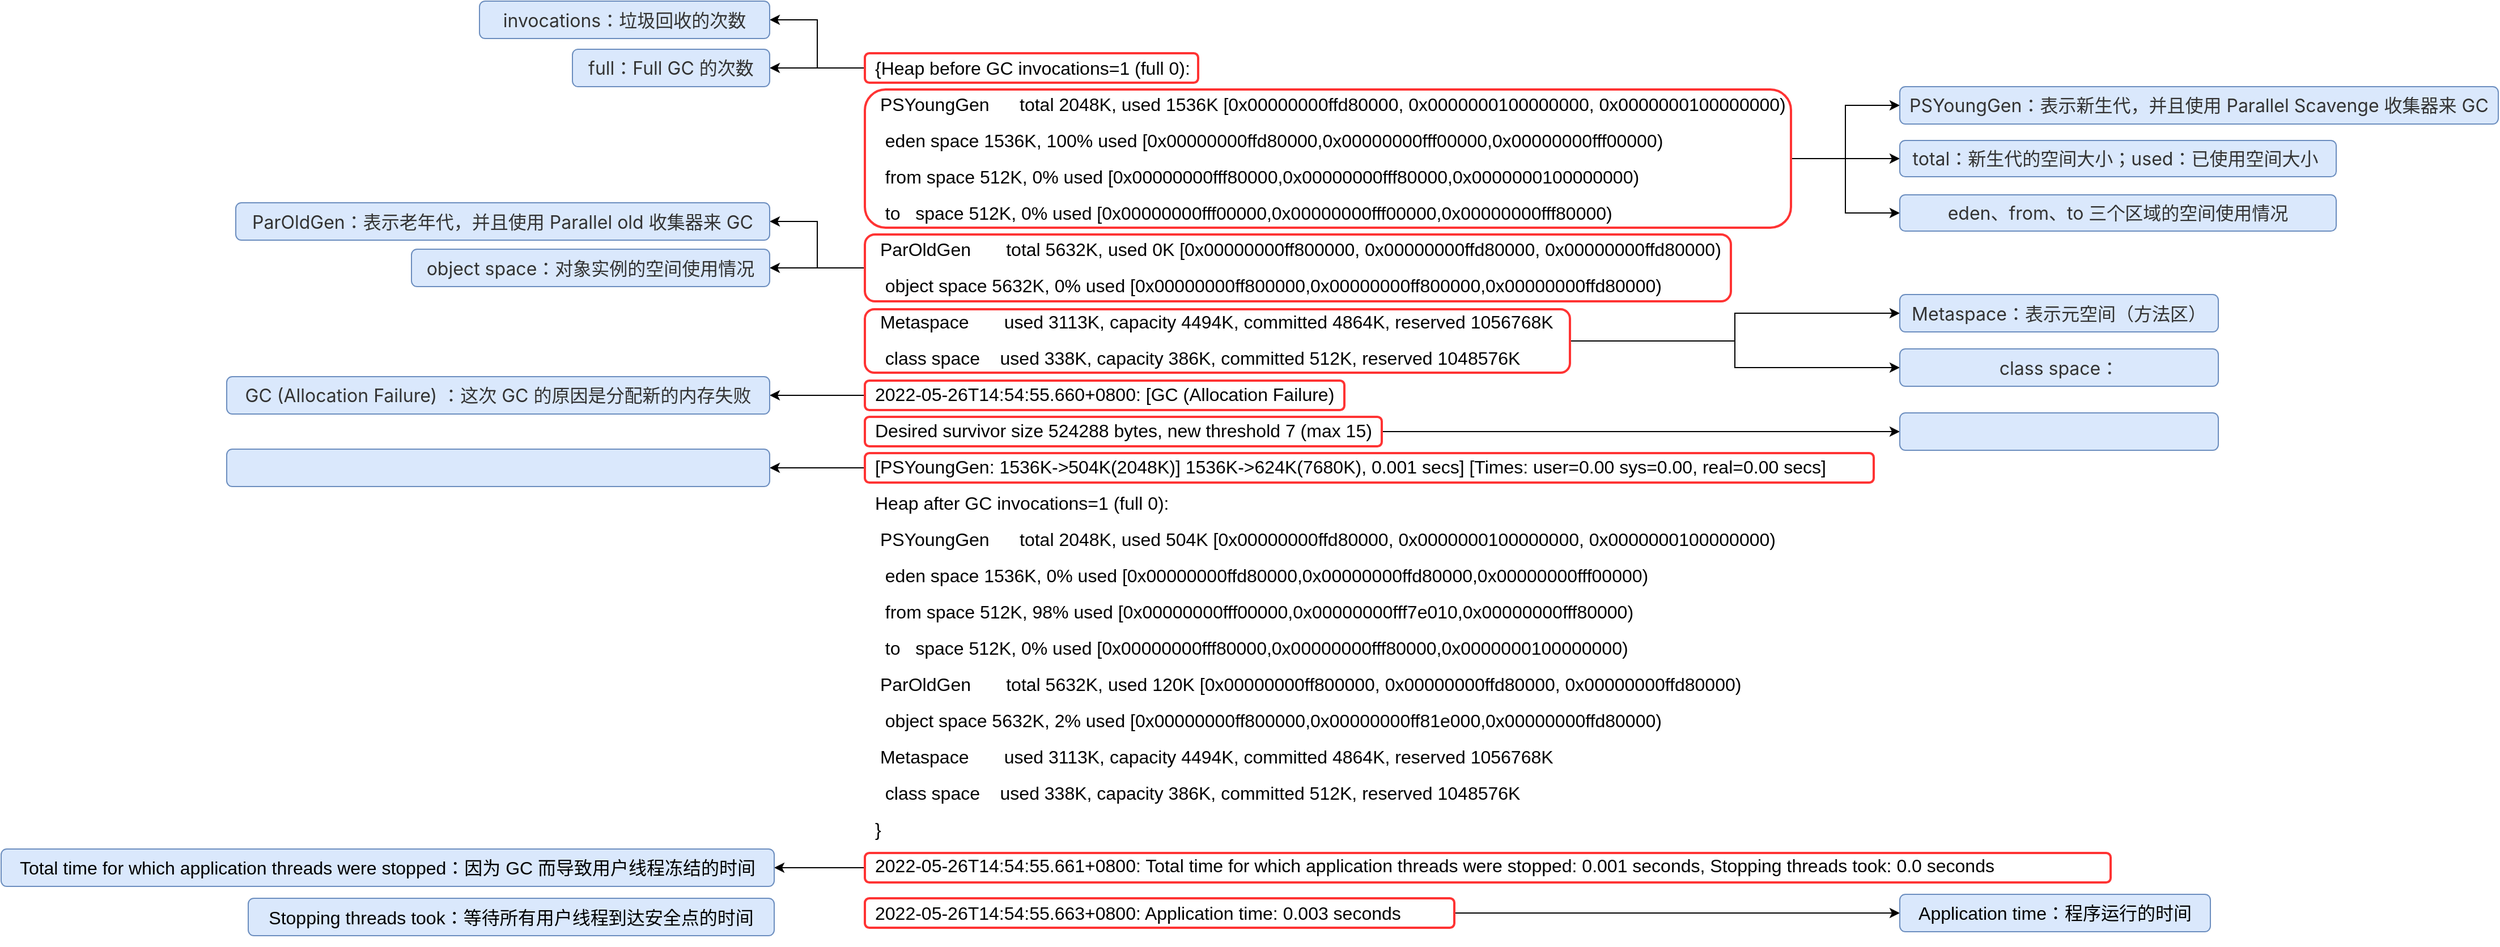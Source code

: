 <mxfile version="18.1.2" type="github">
  <diagram id="NlRJxYW8UpilXBL_nWnW" name="Page-1">
    <mxGraphModel dx="2130" dy="727" grid="0" gridSize="10" guides="1" tooltips="1" connect="1" arrows="1" fold="1" page="1" pageScale="1" pageWidth="827" pageHeight="1169" math="0" shadow="0">
      <root>
        <mxCell id="0" />
        <mxCell id="1" parent="0" />
        <mxCell id="u_Nbogl8nR4eLy22-XEc-3" value="&lt;p style=&quot;line-height: 2;&quot;&gt;&lt;span style=&quot;background-color: initial;&quot;&gt;{Heap before GC invocations=1 (full 0):&lt;/span&gt;&lt;br&gt;&lt;span style=&quot;background-color: initial;&quot;&gt;&amp;nbsp;PSYoungGen&amp;nbsp; &amp;nbsp; &amp;nbsp; total 2048K, used 1536K [0x00000000ffd80000, 0x0000000100000000, 0x0000000100000000)&lt;/span&gt;&lt;br&gt;&lt;span style=&quot;background-color: initial;&quot;&gt;&amp;nbsp; eden space 1536K, 100% used [0x00000000ffd80000,0x00000000fff00000,0x00000000fff00000)&lt;/span&gt;&lt;br&gt;&lt;span style=&quot;background-color: initial;&quot;&gt;&amp;nbsp; from space 512K, 0% used [0x00000000fff80000,0x00000000fff80000,0x0000000100000000)&lt;/span&gt;&lt;br&gt;&lt;span style=&quot;background-color: initial;&quot;&gt;&amp;nbsp; to&amp;nbsp; &amp;nbsp;space 512K, 0% used [0x00000000fff00000,0x00000000fff00000,0x00000000fff80000)&lt;/span&gt;&lt;br&gt;&lt;span style=&quot;background-color: initial;&quot;&gt;&amp;nbsp;ParOldGen&amp;nbsp; &amp;nbsp; &amp;nbsp; &amp;nbsp;total 5632K, used 0K [0x00000000ff800000, 0x00000000ffd80000, 0x00000000ffd80000)&lt;/span&gt;&lt;br&gt;&lt;span style=&quot;background-color: initial;&quot;&gt;&amp;nbsp; object space 5632K, 0% used [0x00000000ff800000,0x00000000ff800000,0x00000000ffd80000)&lt;/span&gt;&lt;br&gt;&lt;span style=&quot;background-color: initial;&quot;&gt;&amp;nbsp;Metaspace&amp;nbsp; &amp;nbsp; &amp;nbsp; &amp;nbsp;used 3113K, capacity 4494K, committed 4864K, reserved 1056768K&lt;/span&gt;&lt;br&gt;&lt;span style=&quot;background-color: initial;&quot;&gt;&amp;nbsp; class space&amp;nbsp; &amp;nbsp; used 338K, capacity 386K, committed 512K, reserved 1048576K&lt;/span&gt;&lt;br&gt;&lt;span style=&quot;background-color: initial;&quot;&gt;2022-05-26T14:54:55.660+0800: [GC (Allocation Failure)&amp;nbsp;&lt;/span&gt;&lt;br&gt;&lt;span style=&quot;background-color: initial;&quot;&gt;Desired survivor size 524288 bytes, new threshold 7 (max 15)&lt;/span&gt;&lt;br&gt;&lt;span style=&quot;background-color: initial;&quot;&gt;[PSYoungGen: 1536K-&amp;gt;504K(2048K)] 1536K-&amp;gt;624K(7680K), 0.001 secs] [Times: user=0.00 sys=0.00, real=0.00 secs]&amp;nbsp;&lt;/span&gt;&lt;br&gt;&lt;span style=&quot;background-color: initial;&quot;&gt;Heap after GC invocations=1 (full 0):&lt;/span&gt;&lt;br&gt;&lt;span style=&quot;background-color: initial;&quot;&gt;&amp;nbsp;PSYoungGen&amp;nbsp; &amp;nbsp; &amp;nbsp; total 2048K, used 504K [0x00000000ffd80000, 0x0000000100000000, 0x0000000100000000)&lt;/span&gt;&lt;br&gt;&lt;span style=&quot;background-color: initial;&quot;&gt;&amp;nbsp; eden space 1536K, 0% used [0x00000000ffd80000,0x00000000ffd80000,0x00000000fff00000)&lt;/span&gt;&lt;br&gt;&lt;span style=&quot;background-color: initial;&quot;&gt;&amp;nbsp; from space 512K, 98% used [0x00000000fff00000,0x00000000fff7e010,0x00000000fff80000)&lt;/span&gt;&lt;br&gt;&lt;span style=&quot;background-color: initial;&quot;&gt;&amp;nbsp; to&amp;nbsp; &amp;nbsp;space 512K, 0% used [0x00000000fff80000,0x00000000fff80000,0x0000000100000000)&lt;/span&gt;&lt;br&gt;&lt;span style=&quot;background-color: initial;&quot;&gt;&amp;nbsp;ParOldGen&amp;nbsp; &amp;nbsp; &amp;nbsp; &amp;nbsp;total 5632K, used 120K [0x00000000ff800000, 0x00000000ffd80000, 0x00000000ffd80000)&lt;/span&gt;&lt;br&gt;&lt;span style=&quot;background-color: initial;&quot;&gt;&amp;nbsp; object space 5632K, 2% used [0x00000000ff800000,0x00000000ff81e000,0x00000000ffd80000)&lt;/span&gt;&lt;br&gt;&lt;span style=&quot;background-color: initial;&quot;&gt;&amp;nbsp;Metaspace&amp;nbsp; &amp;nbsp; &amp;nbsp; &amp;nbsp;used 3113K, capacity 4494K, committed 4864K, reserved 1056768K&lt;/span&gt;&lt;br&gt;&lt;span style=&quot;background-color: initial;&quot;&gt;&amp;nbsp; class space&amp;nbsp; &amp;nbsp; used 338K, capacity 386K, committed 512K, reserved 1048576K&lt;/span&gt;&lt;br&gt;&lt;span style=&quot;background-color: initial;&quot;&gt;}&lt;/span&gt;&lt;br&gt;&lt;span style=&quot;background-color: initial;&quot;&gt;2022-05-26T14:54:55.661+0800: Total time for which application threads were stopped: 0.001 seconds, Stopping threads took: 0.0 seconds&lt;/span&gt;&lt;br&gt;&lt;/p&gt;&lt;div style=&quot;&quot;&gt;&lt;font style=&quot;font-size: 16px;&quot;&gt;2022-05-26T14:54:55.663+0800: Application time: 0.003 seconds&lt;/font&gt;&lt;/div&gt;&lt;p&gt;&lt;/p&gt;" style="text;html=1;align=left;verticalAlign=middle;resizable=0;points=[];autosize=1;strokeColor=none;fillColor=none;fontSize=16;" vertex="1" parent="1">
          <mxGeometry x="181" y="93" width="1090" height="810" as="geometry" />
        </mxCell>
        <mxCell id="u_Nbogl8nR4eLy22-XEc-8" style="edgeStyle=orthogonalEdgeStyle;rounded=0;orthogonalLoop=1;jettySize=auto;html=1;entryX=1;entryY=0.5;entryDx=0;entryDy=0;fontSize=16;" edge="1" parent="1" source="u_Nbogl8nR4eLy22-XEc-6" target="u_Nbogl8nR4eLy22-XEc-7">
          <mxGeometry relative="1" as="geometry" />
        </mxCell>
        <mxCell id="u_Nbogl8nR4eLy22-XEc-10" value="" style="edgeStyle=orthogonalEdgeStyle;rounded=0;orthogonalLoop=1;jettySize=auto;html=1;fontSize=16;entryX=1;entryY=0.5;entryDx=0;entryDy=0;" edge="1" parent="1" source="u_Nbogl8nR4eLy22-XEc-6" target="u_Nbogl8nR4eLy22-XEc-9">
          <mxGeometry relative="1" as="geometry" />
        </mxCell>
        <mxCell id="u_Nbogl8nR4eLy22-XEc-6" value="" style="rounded=1;whiteSpace=wrap;html=1;fontSize=16;fillColor=none;strokeWidth=2;strokeColor=#FF3333;" vertex="1" parent="1">
          <mxGeometry x="174" y="115" width="294" height="26" as="geometry" />
        </mxCell>
        <mxCell id="u_Nbogl8nR4eLy22-XEc-7" value="&lt;div style=&quot;text-align: start;&quot;&gt;&lt;span style=&quot;background-color: initial;&quot;&gt;&lt;font face=&quot;-apple-system, system-ui, Segoe UI, Roboto, Ubuntu, Cantarell, Noto Sans, sans-serif, BlinkMacSystemFont, Helvetica Neue, PingFang SC, Hiragino Sans GB, Microsoft YaHei, Arial&quot; color=&quot;#333333&quot;&gt;invocations：垃圾回收的次数&lt;/font&gt;&lt;/span&gt;&lt;/div&gt;" style="rounded=1;whiteSpace=wrap;html=1;fontSize=16;strokeColor=#6c8ebf;strokeWidth=1;fillColor=#dae8fc;" vertex="1" parent="1">
          <mxGeometry x="-166" y="69" width="256" height="33" as="geometry" />
        </mxCell>
        <mxCell id="u_Nbogl8nR4eLy22-XEc-9" value="&lt;div style=&quot;text-align: start;&quot;&gt;&lt;span style=&quot;background-color: initial;&quot;&gt;&lt;font face=&quot;-apple-system, system-ui, Segoe UI, Roboto, Ubuntu, Cantarell, Noto Sans, sans-serif, BlinkMacSystemFont, Helvetica Neue, PingFang SC, Hiragino Sans GB, Microsoft YaHei, Arial&quot; color=&quot;#333333&quot;&gt;full：Full GC 的次数&lt;/font&gt;&lt;/span&gt;&lt;/div&gt;" style="rounded=1;whiteSpace=wrap;html=1;fontSize=16;strokeColor=#6c8ebf;strokeWidth=1;fillColor=#dae8fc;" vertex="1" parent="1">
          <mxGeometry x="-84" y="111.5" width="174" height="33" as="geometry" />
        </mxCell>
        <mxCell id="u_Nbogl8nR4eLy22-XEc-41" style="edgeStyle=orthogonalEdgeStyle;rounded=0;orthogonalLoop=1;jettySize=auto;html=1;fontSize=16;" edge="1" parent="1" source="u_Nbogl8nR4eLy22-XEc-11" target="u_Nbogl8nR4eLy22-XEc-39">
          <mxGeometry relative="1" as="geometry" />
        </mxCell>
        <mxCell id="u_Nbogl8nR4eLy22-XEc-42" style="edgeStyle=orthogonalEdgeStyle;rounded=0;orthogonalLoop=1;jettySize=auto;html=1;fontSize=16;" edge="1" parent="1" source="u_Nbogl8nR4eLy22-XEc-11" target="u_Nbogl8nR4eLy22-XEc-38">
          <mxGeometry relative="1" as="geometry" />
        </mxCell>
        <mxCell id="u_Nbogl8nR4eLy22-XEc-43" style="edgeStyle=orthogonalEdgeStyle;rounded=0;orthogonalLoop=1;jettySize=auto;html=1;fontSize=16;" edge="1" parent="1" source="u_Nbogl8nR4eLy22-XEc-11" target="u_Nbogl8nR4eLy22-XEc-40">
          <mxGeometry relative="1" as="geometry" />
        </mxCell>
        <mxCell id="u_Nbogl8nR4eLy22-XEc-11" value="" style="rounded=1;whiteSpace=wrap;html=1;fontSize=16;fillColor=none;strokeWidth=2;strokeColor=#FF3333;" vertex="1" parent="1">
          <mxGeometry x="174" y="147" width="817" height="122" as="geometry" />
        </mxCell>
        <mxCell id="u_Nbogl8nR4eLy22-XEc-25" style="edgeStyle=orthogonalEdgeStyle;rounded=0;orthogonalLoop=1;jettySize=auto;html=1;fontSize=16;" edge="1" parent="1" source="u_Nbogl8nR4eLy22-XEc-19" target="u_Nbogl8nR4eLy22-XEc-24">
          <mxGeometry relative="1" as="geometry" />
        </mxCell>
        <mxCell id="u_Nbogl8nR4eLy22-XEc-27" style="edgeStyle=orthogonalEdgeStyle;rounded=0;orthogonalLoop=1;jettySize=auto;html=1;fontSize=16;" edge="1" parent="1" source="u_Nbogl8nR4eLy22-XEc-19" target="u_Nbogl8nR4eLy22-XEc-26">
          <mxGeometry relative="1" as="geometry" />
        </mxCell>
        <mxCell id="u_Nbogl8nR4eLy22-XEc-19" value="" style="rounded=1;whiteSpace=wrap;html=1;fontSize=16;fillColor=none;strokeWidth=2;strokeColor=#FF3333;" vertex="1" parent="1">
          <mxGeometry x="174" y="275" width="764" height="59" as="geometry" />
        </mxCell>
        <mxCell id="u_Nbogl8nR4eLy22-XEc-48" style="edgeStyle=orthogonalEdgeStyle;rounded=0;orthogonalLoop=1;jettySize=auto;html=1;fontSize=16;" edge="1" parent="1" source="u_Nbogl8nR4eLy22-XEc-20" target="u_Nbogl8nR4eLy22-XEc-44">
          <mxGeometry relative="1" as="geometry" />
        </mxCell>
        <mxCell id="u_Nbogl8nR4eLy22-XEc-49" style="edgeStyle=orthogonalEdgeStyle;rounded=0;orthogonalLoop=1;jettySize=auto;html=1;fontSize=16;" edge="1" parent="1" source="u_Nbogl8nR4eLy22-XEc-20" target="u_Nbogl8nR4eLy22-XEc-45">
          <mxGeometry relative="1" as="geometry" />
        </mxCell>
        <mxCell id="u_Nbogl8nR4eLy22-XEc-20" value="" style="rounded=1;whiteSpace=wrap;html=1;fontSize=16;fillColor=none;strokeWidth=2;strokeColor=#FF3333;" vertex="1" parent="1">
          <mxGeometry x="174" y="341" width="622" height="56" as="geometry" />
        </mxCell>
        <mxCell id="u_Nbogl8nR4eLy22-XEc-34" style="edgeStyle=orthogonalEdgeStyle;rounded=0;orthogonalLoop=1;jettySize=auto;html=1;entryX=1;entryY=0.5;entryDx=0;entryDy=0;fontSize=16;" edge="1" parent="1" source="u_Nbogl8nR4eLy22-XEc-21" target="u_Nbogl8nR4eLy22-XEc-28">
          <mxGeometry relative="1" as="geometry" />
        </mxCell>
        <mxCell id="u_Nbogl8nR4eLy22-XEc-21" value="" style="rounded=1;whiteSpace=wrap;html=1;fontSize=16;fillColor=none;strokeWidth=2;strokeColor=#FF3333;" vertex="1" parent="1">
          <mxGeometry x="174" y="404" width="423" height="26" as="geometry" />
        </mxCell>
        <mxCell id="u_Nbogl8nR4eLy22-XEc-52" style="edgeStyle=orthogonalEdgeStyle;rounded=0;orthogonalLoop=1;jettySize=auto;html=1;fontSize=16;" edge="1" parent="1" source="u_Nbogl8nR4eLy22-XEc-22" target="u_Nbogl8nR4eLy22-XEc-51">
          <mxGeometry relative="1" as="geometry" />
        </mxCell>
        <mxCell id="u_Nbogl8nR4eLy22-XEc-22" value="" style="rounded=1;whiteSpace=wrap;html=1;fontSize=16;fillColor=none;strokeWidth=2;strokeColor=#FF3333;" vertex="1" parent="1">
          <mxGeometry x="174" y="436" width="456" height="26" as="geometry" />
        </mxCell>
        <mxCell id="u_Nbogl8nR4eLy22-XEc-54" style="edgeStyle=orthogonalEdgeStyle;rounded=0;orthogonalLoop=1;jettySize=auto;html=1;fontSize=16;" edge="1" parent="1" source="u_Nbogl8nR4eLy22-XEc-23" target="u_Nbogl8nR4eLy22-XEc-53">
          <mxGeometry relative="1" as="geometry" />
        </mxCell>
        <mxCell id="u_Nbogl8nR4eLy22-XEc-23" value="" style="rounded=1;whiteSpace=wrap;html=1;fontSize=16;fillColor=none;strokeWidth=2;strokeColor=#FF3333;" vertex="1" parent="1">
          <mxGeometry x="174" y="468" width="890" height="26" as="geometry" />
        </mxCell>
        <mxCell id="u_Nbogl8nR4eLy22-XEc-24" value="&lt;div style=&quot;text-align: start;&quot;&gt;&lt;span style=&quot;background-color: initial;&quot;&gt;&lt;font face=&quot;-apple-system, system-ui, Segoe UI, Roboto, Ubuntu, Cantarell, Noto Sans, sans-serif, BlinkMacSystemFont, Helvetica Neue, PingFang SC, Hiragino Sans GB, Microsoft YaHei, Arial&quot; color=&quot;#333333&quot;&gt;ParOldGen&lt;/font&gt;&lt;/span&gt;&lt;font style=&quot;background-color: initial;&quot; face=&quot;-apple-system, system-ui, Segoe UI, Roboto, Ubuntu, Cantarell, Noto Sans, sans-serif, BlinkMacSystemFont, Helvetica Neue, PingFang SC, Hiragino Sans GB, Microsoft YaHei, Arial&quot; color=&quot;#333333&quot;&gt;：表示老年代，&lt;/font&gt;&lt;span style=&quot;background-color: initial;&quot;&gt;&lt;font face=&quot;-apple-system, system-ui, Segoe UI, Roboto, Ubuntu, Cantarell, Noto Sans, sans-serif, BlinkMacSystemFont, Helvetica Neue, PingFang SC, Hiragino Sans GB, Microsoft YaHei, Arial&quot; color=&quot;#333333&quot;&gt;并且使用 Parallel old&amp;nbsp;收集器来 GC&lt;/font&gt;&lt;/span&gt;&lt;/div&gt;" style="rounded=1;whiteSpace=wrap;html=1;fontSize=16;strokeColor=#6c8ebf;strokeWidth=1;fillColor=#dae8fc;" vertex="1" parent="1">
          <mxGeometry x="-381" y="247" width="471" height="33" as="geometry" />
        </mxCell>
        <mxCell id="u_Nbogl8nR4eLy22-XEc-26" value="&lt;div style=&quot;text-align: start;&quot;&gt;&lt;font face=&quot;-apple-system, system-ui, Segoe UI, Roboto, Ubuntu, Cantarell, Noto Sans, sans-serif, BlinkMacSystemFont, Helvetica Neue, PingFang SC, Hiragino Sans GB, Microsoft YaHei, Arial&quot; color=&quot;#333333&quot;&gt;object space：对象实例的空间使用情况&lt;/font&gt;&lt;br&gt;&lt;/div&gt;" style="rounded=1;whiteSpace=wrap;html=1;fontSize=16;strokeColor=#6c8ebf;strokeWidth=1;fillColor=#dae8fc;" vertex="1" parent="1">
          <mxGeometry x="-226" y="288" width="316" height="33" as="geometry" />
        </mxCell>
        <mxCell id="u_Nbogl8nR4eLy22-XEc-28" value="&lt;div style=&quot;text-align: start;&quot;&gt;&lt;span style=&quot;background-color: initial;&quot;&gt;&lt;font face=&quot;-apple-system, system-ui, Segoe UI, Roboto, Ubuntu, Cantarell, Noto Sans, sans-serif, BlinkMacSystemFont, Helvetica Neue, PingFang SC, Hiragino Sans GB, Microsoft YaHei, Arial&quot; color=&quot;#333333&quot;&gt;GC (Allocation Failure) ：&lt;/font&gt;&lt;/span&gt;&lt;span style=&quot;color: rgb(51, 51, 51); font-family: -apple-system, system-ui, &amp;quot;Segoe UI&amp;quot;, Roboto, Ubuntu, Cantarell, &amp;quot;Noto Sans&amp;quot;, sans-serif, BlinkMacSystemFont, &amp;quot;Helvetica Neue&amp;quot;, &amp;quot;PingFang SC&amp;quot;, &amp;quot;Hiragino Sans GB&amp;quot;, &amp;quot;Microsoft YaHei&amp;quot;, Arial; background-color: initial;&quot;&gt;这次 GC 的原因是分配新的内存失败&lt;/span&gt;&lt;/div&gt;" style="rounded=1;whiteSpace=wrap;html=1;fontSize=16;strokeColor=#6c8ebf;strokeWidth=1;fillColor=#dae8fc;" vertex="1" parent="1">
          <mxGeometry x="-389" y="400.5" width="479" height="33" as="geometry" />
        </mxCell>
        <mxCell id="u_Nbogl8nR4eLy22-XEc-38" value="&lt;div style=&quot;text-align: start;&quot;&gt;&lt;font face=&quot;-apple-system, system-ui, Segoe UI, Roboto, Ubuntu, Cantarell, Noto Sans, sans-serif, BlinkMacSystemFont, Helvetica Neue, PingFang SC, Hiragino Sans GB, Microsoft YaHei, Arial&quot; color=&quot;#333333&quot;&gt;PSYoungGen：表示新生代，&lt;/font&gt;&lt;span style=&quot;color: rgb(51, 51, 51); font-family: -apple-system, system-ui, &amp;quot;Segoe UI&amp;quot;, Roboto, Ubuntu, Cantarell, &amp;quot;Noto Sans&amp;quot;, sans-serif, BlinkMacSystemFont, &amp;quot;Helvetica Neue&amp;quot;, &amp;quot;PingFang SC&amp;quot;, &amp;quot;Hiragino Sans GB&amp;quot;, &amp;quot;Microsoft YaHei&amp;quot;, Arial; background-color: initial;&quot;&gt;并且使用 Parallel Scavenge 收集器来 GC&lt;/span&gt;&lt;/div&gt;" style="rounded=1;whiteSpace=wrap;html=1;fontSize=16;strokeColor=#6c8ebf;strokeWidth=1;fillColor=#dae8fc;" vertex="1" parent="1">
          <mxGeometry x="1087" y="144.5" width="528" height="33" as="geometry" />
        </mxCell>
        <mxCell id="u_Nbogl8nR4eLy22-XEc-39" value="&lt;div style=&quot;text-align: start;&quot;&gt;&lt;font face=&quot;-apple-system, system-ui, Segoe UI, Roboto, Ubuntu, Cantarell, Noto Sans, sans-serif, BlinkMacSystemFont, Helvetica Neue, PingFang SC, Hiragino Sans GB, Microsoft YaHei, Arial&quot; color=&quot;#333333&quot;&gt;total：新生代的空间大小；&lt;/font&gt;&lt;span style=&quot;color: rgb(51, 51, 51); font-family: -apple-system, system-ui, &amp;quot;Segoe UI&amp;quot;, Roboto, Ubuntu, Cantarell, &amp;quot;Noto Sans&amp;quot;, sans-serif, BlinkMacSystemFont, &amp;quot;Helvetica Neue&amp;quot;, &amp;quot;PingFang SC&amp;quot;, &amp;quot;Hiragino Sans GB&amp;quot;, &amp;quot;Microsoft YaHei&amp;quot;, Arial; background-color: initial;&quot;&gt;used：已使用空间大小&amp;nbsp;&lt;/span&gt;&lt;/div&gt;" style="rounded=1;whiteSpace=wrap;html=1;fontSize=16;strokeColor=#6c8ebf;strokeWidth=1;fillColor=#dae8fc;" vertex="1" parent="1">
          <mxGeometry x="1087" y="192" width="385" height="32" as="geometry" />
        </mxCell>
        <mxCell id="u_Nbogl8nR4eLy22-XEc-40" value="&lt;div style=&quot;text-align: start;&quot;&gt;&lt;font face=&quot;-apple-system, system-ui, Segoe UI, Roboto, Ubuntu, Cantarell, Noto Sans, sans-serif, BlinkMacSystemFont, Helvetica Neue, PingFang SC, Hiragino Sans GB, Microsoft YaHei, Arial&quot; color=&quot;#333333&quot;&gt;eden、from、to 三个区域的空间使用情况&lt;/font&gt;&lt;/div&gt;" style="rounded=1;whiteSpace=wrap;html=1;fontSize=16;strokeColor=#6c8ebf;strokeWidth=1;fillColor=#dae8fc;" vertex="1" parent="1">
          <mxGeometry x="1087" y="240" width="385" height="32" as="geometry" />
        </mxCell>
        <mxCell id="u_Nbogl8nR4eLy22-XEc-44" value="&lt;div style=&quot;text-align: start;&quot;&gt;&lt;font face=&quot;-apple-system, system-ui, Segoe UI, Roboto, Ubuntu, Cantarell, Noto Sans, sans-serif, BlinkMacSystemFont, Helvetica Neue, PingFang SC, Hiragino Sans GB, Microsoft YaHei, Arial&quot; color=&quot;#333333&quot;&gt;Metaspace：表示元空间（方法区）&lt;/font&gt;&lt;br&gt;&lt;/div&gt;" style="rounded=1;whiteSpace=wrap;html=1;fontSize=16;strokeColor=#6c8ebf;strokeWidth=1;fillColor=#dae8fc;" vertex="1" parent="1">
          <mxGeometry x="1087" y="328" width="281" height="33" as="geometry" />
        </mxCell>
        <mxCell id="u_Nbogl8nR4eLy22-XEc-45" value="&lt;div style=&quot;text-align: start;&quot;&gt;&lt;font face=&quot;-apple-system, system-ui, Segoe UI, Roboto, Ubuntu, Cantarell, Noto Sans, sans-serif, BlinkMacSystemFont, Helvetica Neue, PingFang SC, Hiragino Sans GB, Microsoft YaHei, Arial&quot; color=&quot;#333333&quot;&gt;class space：&lt;/font&gt;&lt;br&gt;&lt;/div&gt;" style="rounded=1;whiteSpace=wrap;html=1;fontSize=16;strokeColor=#6c8ebf;strokeWidth=1;fillColor=#dae8fc;" vertex="1" parent="1">
          <mxGeometry x="1087" y="376" width="281" height="33" as="geometry" />
        </mxCell>
        <mxCell id="u_Nbogl8nR4eLy22-XEc-51" value="&lt;div style=&quot;text-align: start;&quot;&gt;&lt;br&gt;&lt;/div&gt;" style="rounded=1;whiteSpace=wrap;html=1;fontSize=16;strokeColor=#6c8ebf;strokeWidth=1;fillColor=#dae8fc;" vertex="1" parent="1">
          <mxGeometry x="1087" y="432.5" width="281" height="33" as="geometry" />
        </mxCell>
        <mxCell id="u_Nbogl8nR4eLy22-XEc-53" value="&lt;div style=&quot;text-align: start;&quot;&gt;&lt;br&gt;&lt;/div&gt;" style="rounded=1;whiteSpace=wrap;html=1;fontSize=16;strokeColor=#6c8ebf;strokeWidth=1;fillColor=#dae8fc;" vertex="1" parent="1">
          <mxGeometry x="-389" y="464.5" width="479" height="33" as="geometry" />
        </mxCell>
        <mxCell id="u_Nbogl8nR4eLy22-XEc-58" style="edgeStyle=orthogonalEdgeStyle;rounded=0;orthogonalLoop=1;jettySize=auto;html=1;fontSize=16;" edge="1" parent="1" source="u_Nbogl8nR4eLy22-XEc-55" target="u_Nbogl8nR4eLy22-XEc-57">
          <mxGeometry relative="1" as="geometry" />
        </mxCell>
        <mxCell id="u_Nbogl8nR4eLy22-XEc-55" value="" style="rounded=1;whiteSpace=wrap;html=1;fontSize=16;fillColor=none;strokeWidth=2;strokeColor=#FF3333;" vertex="1" parent="1">
          <mxGeometry x="174" y="861" width="520" height="26" as="geometry" />
        </mxCell>
        <mxCell id="u_Nbogl8nR4eLy22-XEc-60" style="edgeStyle=orthogonalEdgeStyle;rounded=0;orthogonalLoop=1;jettySize=auto;html=1;fontSize=16;" edge="1" parent="1" source="u_Nbogl8nR4eLy22-XEc-56" target="u_Nbogl8nR4eLy22-XEc-59">
          <mxGeometry relative="1" as="geometry" />
        </mxCell>
        <mxCell id="u_Nbogl8nR4eLy22-XEc-56" value="" style="rounded=1;whiteSpace=wrap;html=1;fontSize=16;fillColor=none;strokeWidth=2;strokeColor=#FF3333;" vertex="1" parent="1">
          <mxGeometry x="174" y="821" width="1099" height="26" as="geometry" />
        </mxCell>
        <mxCell id="u_Nbogl8nR4eLy22-XEc-57" value="&lt;div style=&quot;text-align: start;&quot;&gt;Application time：程序运行的时间&lt;br&gt;&lt;/div&gt;" style="rounded=1;whiteSpace=wrap;html=1;fontSize=16;strokeColor=#6c8ebf;strokeWidth=1;fillColor=#dae8fc;" vertex="1" parent="1">
          <mxGeometry x="1087" y="857.5" width="274" height="33" as="geometry" />
        </mxCell>
        <mxCell id="u_Nbogl8nR4eLy22-XEc-59" value="&lt;div style=&quot;text-align: start;&quot;&gt;Total time for which application threads were stopped：因为 GC 而导致用户线程冻结的时间&lt;br&gt;&lt;/div&gt;" style="rounded=1;whiteSpace=wrap;html=1;fontSize=16;strokeColor=#6c8ebf;strokeWidth=1;fillColor=#dae8fc;" vertex="1" parent="1">
          <mxGeometry x="-588" y="817.5" width="682" height="33" as="geometry" />
        </mxCell>
        <mxCell id="u_Nbogl8nR4eLy22-XEc-61" value="&lt;div style=&quot;text-align: start;&quot;&gt;Stopping threads took：等待所有用户线程到达安全点的时间&lt;br&gt;&lt;/div&gt;" style="rounded=1;whiteSpace=wrap;html=1;fontSize=16;strokeColor=#6c8ebf;strokeWidth=1;fillColor=#dae8fc;" vertex="1" parent="1">
          <mxGeometry x="-370" y="861" width="464" height="33" as="geometry" />
        </mxCell>
      </root>
    </mxGraphModel>
  </diagram>
</mxfile>
